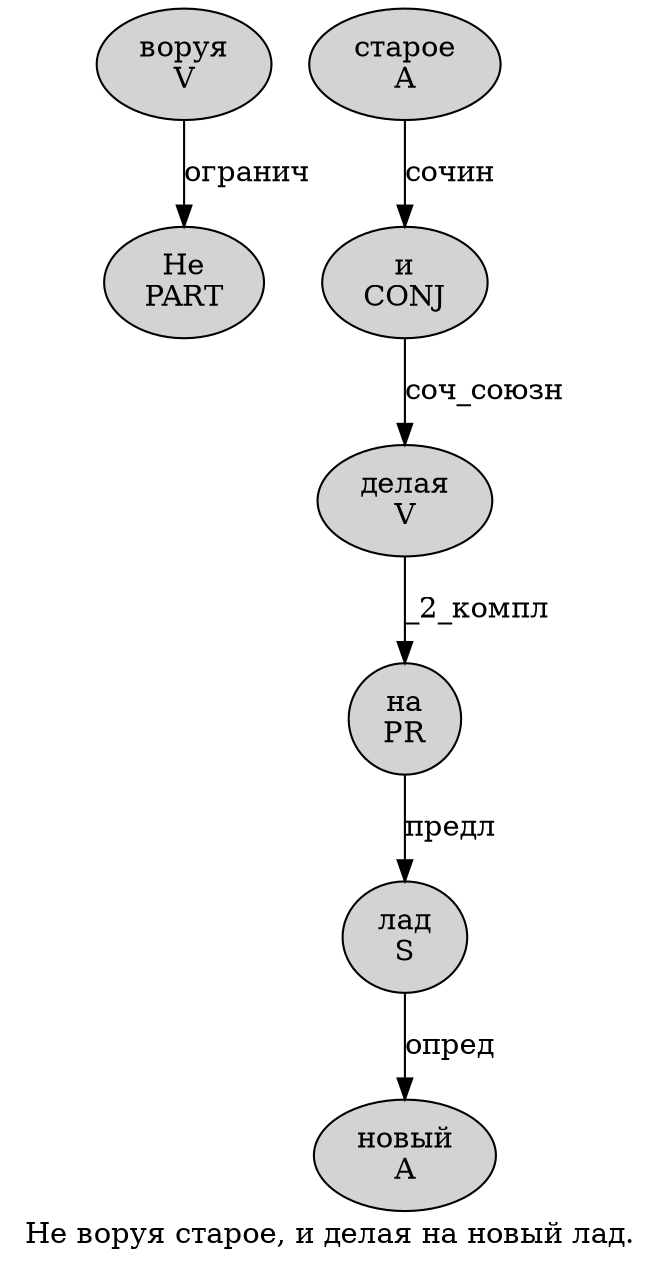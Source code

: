 digraph SENTENCE_4798 {
	graph [label="Не воруя старое, и делая на новый лад."]
	node [style=filled]
		0 [label="Не
PART" color="" fillcolor=lightgray penwidth=1 shape=ellipse]
		1 [label="воруя
V" color="" fillcolor=lightgray penwidth=1 shape=ellipse]
		2 [label="старое
A" color="" fillcolor=lightgray penwidth=1 shape=ellipse]
		4 [label="и
CONJ" color="" fillcolor=lightgray penwidth=1 shape=ellipse]
		5 [label="делая
V" color="" fillcolor=lightgray penwidth=1 shape=ellipse]
		6 [label="на
PR" color="" fillcolor=lightgray penwidth=1 shape=ellipse]
		7 [label="новый
A" color="" fillcolor=lightgray penwidth=1 shape=ellipse]
		8 [label="лад
S" color="" fillcolor=lightgray penwidth=1 shape=ellipse]
			4 -> 5 [label="соч_союзн"]
			2 -> 4 [label="сочин"]
			8 -> 7 [label="опред"]
			5 -> 6 [label="_2_компл"]
			6 -> 8 [label="предл"]
			1 -> 0 [label="огранич"]
}
